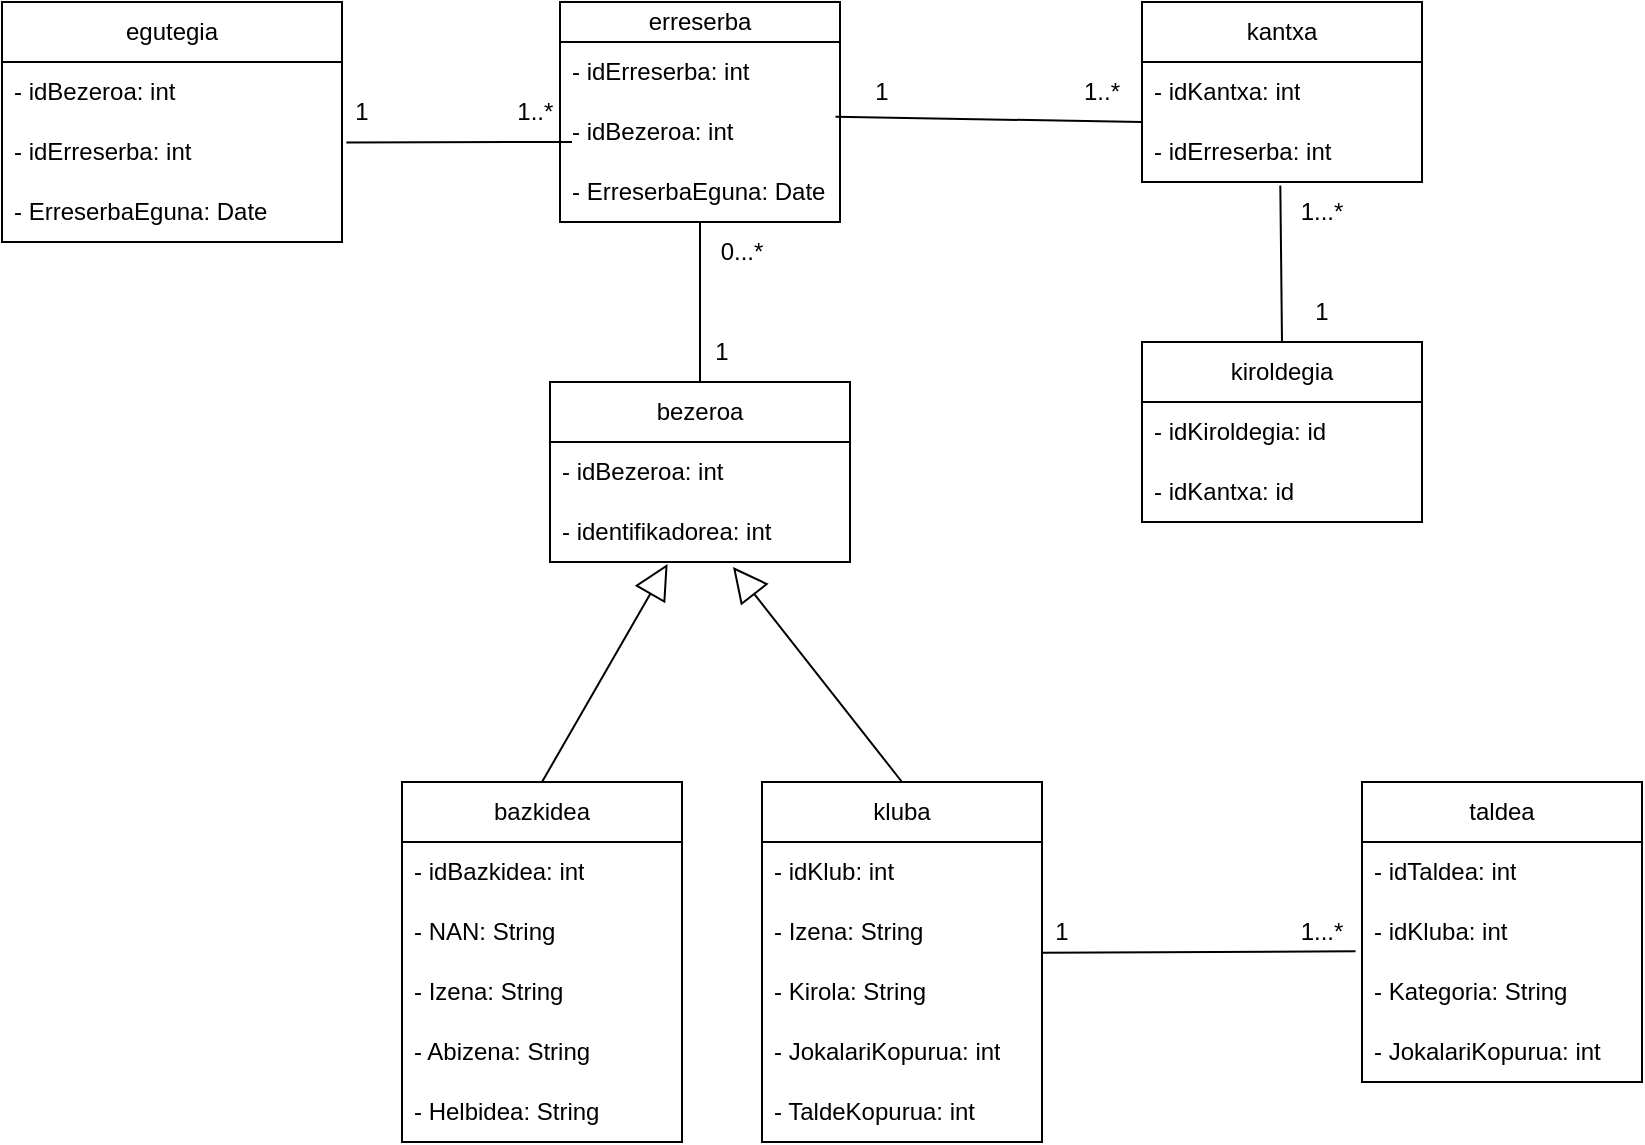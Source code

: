 <mxfile version="26.0.16">
  <diagram name="Página-1" id="cezT19q7rJIeeoFOfw-c">
    <mxGraphModel dx="2056" dy="1760" grid="1" gridSize="10" guides="1" tooltips="1" connect="1" arrows="1" fold="1" page="1" pageScale="1" pageWidth="827" pageHeight="1169" math="0" shadow="0">
      <root>
        <mxCell id="0" />
        <mxCell id="1" parent="0" />
        <mxCell id="qMgjsrB-8hhT-3KfEoN7-1" value="bezeroa" style="swimlane;fontStyle=0;childLayout=stackLayout;horizontal=1;startSize=30;horizontalStack=0;resizeParent=1;resizeParentMax=0;resizeLast=0;collapsible=1;marginBottom=0;whiteSpace=wrap;html=1;" parent="1" vertex="1">
          <mxGeometry x="254" y="-970" width="150" height="90" as="geometry" />
        </mxCell>
        <mxCell id="qMgjsrB-8hhT-3KfEoN7-2" value="- idBezeroa: int&amp;nbsp;" style="text;strokeColor=none;fillColor=none;align=left;verticalAlign=middle;spacingLeft=4;spacingRight=4;overflow=hidden;points=[[0,0.5],[1,0.5]];portConstraint=eastwest;rotatable=0;whiteSpace=wrap;html=1;" parent="qMgjsrB-8hhT-3KfEoN7-1" vertex="1">
          <mxGeometry y="30" width="150" height="30" as="geometry" />
        </mxCell>
        <mxCell id="qMgjsrB-8hhT-3KfEoN7-3" value="- identifikadorea: int" style="text;strokeColor=none;fillColor=none;align=left;verticalAlign=middle;spacingLeft=4;spacingRight=4;overflow=hidden;points=[[0,0.5],[1,0.5]];portConstraint=eastwest;rotatable=0;whiteSpace=wrap;html=1;" parent="qMgjsrB-8hhT-3KfEoN7-1" vertex="1">
          <mxGeometry y="60" width="150" height="30" as="geometry" />
        </mxCell>
        <mxCell id="qMgjsrB-8hhT-3KfEoN7-4" value="kluba" style="swimlane;fontStyle=0;childLayout=stackLayout;horizontal=1;startSize=30;horizontalStack=0;resizeParent=1;resizeParentMax=0;resizeLast=0;collapsible=1;marginBottom=0;whiteSpace=wrap;html=1;" parent="1" vertex="1">
          <mxGeometry x="360" y="-770" width="140" height="180" as="geometry" />
        </mxCell>
        <mxCell id="qMgjsrB-8hhT-3KfEoN7-5" value="- idKlub: int" style="text;strokeColor=none;fillColor=none;align=left;verticalAlign=middle;spacingLeft=4;spacingRight=4;overflow=hidden;points=[[0,0.5],[1,0.5]];portConstraint=eastwest;rotatable=0;whiteSpace=wrap;html=1;" parent="qMgjsrB-8hhT-3KfEoN7-4" vertex="1">
          <mxGeometry y="30" width="140" height="30" as="geometry" />
        </mxCell>
        <mxCell id="qMgjsrB-8hhT-3KfEoN7-6" value="- Izena: String" style="text;strokeColor=none;fillColor=none;align=left;verticalAlign=middle;spacingLeft=4;spacingRight=4;overflow=hidden;points=[[0,0.5],[1,0.5]];portConstraint=eastwest;rotatable=0;whiteSpace=wrap;html=1;" parent="qMgjsrB-8hhT-3KfEoN7-4" vertex="1">
          <mxGeometry y="60" width="140" height="30" as="geometry" />
        </mxCell>
        <mxCell id="qMgjsrB-8hhT-3KfEoN7-7" value="- Kirola: String" style="text;strokeColor=none;fillColor=none;align=left;verticalAlign=middle;spacingLeft=4;spacingRight=4;overflow=hidden;points=[[0,0.5],[1,0.5]];portConstraint=eastwest;rotatable=0;whiteSpace=wrap;html=1;" parent="qMgjsrB-8hhT-3KfEoN7-4" vertex="1">
          <mxGeometry y="90" width="140" height="30" as="geometry" />
        </mxCell>
        <mxCell id="qMgjsrB-8hhT-3KfEoN7-8" value="- JokalariKopurua: int" style="text;strokeColor=none;fillColor=none;align=left;verticalAlign=middle;spacingLeft=4;spacingRight=4;overflow=hidden;points=[[0,0.5],[1,0.5]];portConstraint=eastwest;rotatable=0;whiteSpace=wrap;html=1;" parent="qMgjsrB-8hhT-3KfEoN7-4" vertex="1">
          <mxGeometry y="120" width="140" height="30" as="geometry" />
        </mxCell>
        <mxCell id="qMgjsrB-8hhT-3KfEoN7-9" value="- TaldeKopurua: int" style="text;strokeColor=none;fillColor=none;align=left;verticalAlign=middle;spacingLeft=4;spacingRight=4;overflow=hidden;points=[[0,0.5],[1,0.5]];portConstraint=eastwest;rotatable=0;whiteSpace=wrap;html=1;" parent="qMgjsrB-8hhT-3KfEoN7-4" vertex="1">
          <mxGeometry y="150" width="140" height="30" as="geometry" />
        </mxCell>
        <mxCell id="qMgjsrB-8hhT-3KfEoN7-10" value="bazkidea" style="swimlane;fontStyle=0;childLayout=stackLayout;horizontal=1;startSize=30;horizontalStack=0;resizeParent=1;resizeParentMax=0;resizeLast=0;collapsible=1;marginBottom=0;whiteSpace=wrap;html=1;" parent="1" vertex="1">
          <mxGeometry x="180" y="-770" width="140" height="180" as="geometry" />
        </mxCell>
        <mxCell id="qMgjsrB-8hhT-3KfEoN7-11" value="- idBazkidea: int" style="text;strokeColor=none;fillColor=none;align=left;verticalAlign=middle;spacingLeft=4;spacingRight=4;overflow=hidden;points=[[0,0.5],[1,0.5]];portConstraint=eastwest;rotatable=0;whiteSpace=wrap;html=1;" parent="qMgjsrB-8hhT-3KfEoN7-10" vertex="1">
          <mxGeometry y="30" width="140" height="30" as="geometry" />
        </mxCell>
        <mxCell id="qMgjsrB-8hhT-3KfEoN7-12" value="- NAN: String" style="text;strokeColor=none;fillColor=none;align=left;verticalAlign=middle;spacingLeft=4;spacingRight=4;overflow=hidden;points=[[0,0.5],[1,0.5]];portConstraint=eastwest;rotatable=0;whiteSpace=wrap;html=1;" parent="qMgjsrB-8hhT-3KfEoN7-10" vertex="1">
          <mxGeometry y="60" width="140" height="30" as="geometry" />
        </mxCell>
        <mxCell id="qMgjsrB-8hhT-3KfEoN7-13" value="- Izena: String" style="text;strokeColor=none;fillColor=none;align=left;verticalAlign=middle;spacingLeft=4;spacingRight=4;overflow=hidden;points=[[0,0.5],[1,0.5]];portConstraint=eastwest;rotatable=0;whiteSpace=wrap;html=1;" parent="qMgjsrB-8hhT-3KfEoN7-10" vertex="1">
          <mxGeometry y="90" width="140" height="30" as="geometry" />
        </mxCell>
        <mxCell id="qMgjsrB-8hhT-3KfEoN7-14" value="- Abizena: String" style="text;strokeColor=none;fillColor=none;align=left;verticalAlign=middle;spacingLeft=4;spacingRight=4;overflow=hidden;points=[[0,0.5],[1,0.5]];portConstraint=eastwest;rotatable=0;whiteSpace=wrap;html=1;" parent="qMgjsrB-8hhT-3KfEoN7-10" vertex="1">
          <mxGeometry y="120" width="140" height="30" as="geometry" />
        </mxCell>
        <mxCell id="qMgjsrB-8hhT-3KfEoN7-15" value="- Helbidea: String" style="text;strokeColor=none;fillColor=none;align=left;verticalAlign=middle;spacingLeft=4;spacingRight=4;overflow=hidden;points=[[0,0.5],[1,0.5]];portConstraint=eastwest;rotatable=0;whiteSpace=wrap;html=1;" parent="qMgjsrB-8hhT-3KfEoN7-10" vertex="1">
          <mxGeometry y="150" width="140" height="30" as="geometry" />
        </mxCell>
        <mxCell id="qMgjsrB-8hhT-3KfEoN7-16" value="erreserba" style="swimlane;fontStyle=0;childLayout=stackLayout;horizontal=1;startSize=20;horizontalStack=0;resizeParent=1;resizeParentMax=0;resizeLast=0;collapsible=1;marginBottom=0;whiteSpace=wrap;html=1;" parent="1" vertex="1">
          <mxGeometry x="259" y="-1160" width="140" height="110" as="geometry" />
        </mxCell>
        <mxCell id="qMgjsrB-8hhT-3KfEoN7-17" value="- idErreserba: int" style="text;strokeColor=none;fillColor=none;align=left;verticalAlign=middle;spacingLeft=4;spacingRight=4;overflow=hidden;points=[[0,0.5],[1,0.5]];portConstraint=eastwest;rotatable=0;whiteSpace=wrap;html=1;" parent="qMgjsrB-8hhT-3KfEoN7-16" vertex="1">
          <mxGeometry y="20" width="140" height="30" as="geometry" />
        </mxCell>
        <mxCell id="qMgjsrB-8hhT-3KfEoN7-18" value="- idBezeroa: int" style="text;strokeColor=none;fillColor=none;align=left;verticalAlign=middle;spacingLeft=4;spacingRight=4;overflow=hidden;points=[[0,0.5],[1,0.5]];portConstraint=eastwest;rotatable=0;whiteSpace=wrap;html=1;" parent="qMgjsrB-8hhT-3KfEoN7-16" vertex="1">
          <mxGeometry y="50" width="140" height="30" as="geometry" />
        </mxCell>
        <mxCell id="qMgjsrB-8hhT-3KfEoN7-19" value="- ErreserbaEguna: Date" style="text;strokeColor=none;fillColor=none;align=left;verticalAlign=middle;spacingLeft=4;spacingRight=4;overflow=hidden;points=[[0,0.5],[1,0.5]];portConstraint=eastwest;rotatable=0;whiteSpace=wrap;html=1;" parent="qMgjsrB-8hhT-3KfEoN7-16" vertex="1">
          <mxGeometry y="80" width="140" height="30" as="geometry" />
        </mxCell>
        <mxCell id="qMgjsrB-8hhT-3KfEoN7-20" value="egutegia" style="swimlane;fontStyle=0;childLayout=stackLayout;horizontal=1;startSize=30;horizontalStack=0;resizeParent=1;resizeParentMax=0;resizeLast=0;collapsible=1;marginBottom=0;whiteSpace=wrap;html=1;" parent="1" vertex="1">
          <mxGeometry x="-20" y="-1160" width="170" height="120" as="geometry" />
        </mxCell>
        <mxCell id="qMgjsrB-8hhT-3KfEoN7-21" value="- idBezeroa: int" style="text;strokeColor=none;fillColor=none;align=left;verticalAlign=middle;spacingLeft=4;spacingRight=4;overflow=hidden;points=[[0,0.5],[1,0.5]];portConstraint=eastwest;rotatable=0;whiteSpace=wrap;html=1;" parent="qMgjsrB-8hhT-3KfEoN7-20" vertex="1">
          <mxGeometry y="30" width="170" height="30" as="geometry" />
        </mxCell>
        <mxCell id="qMgjsrB-8hhT-3KfEoN7-22" value="- idErreserba: int" style="text;strokeColor=none;fillColor=none;align=left;verticalAlign=middle;spacingLeft=4;spacingRight=4;overflow=hidden;points=[[0,0.5],[1,0.5]];portConstraint=eastwest;rotatable=0;whiteSpace=wrap;html=1;" parent="qMgjsrB-8hhT-3KfEoN7-20" vertex="1">
          <mxGeometry y="60" width="170" height="30" as="geometry" />
        </mxCell>
        <mxCell id="qMgjsrB-8hhT-3KfEoN7-23" value="- ErreserbaEguna: Date&amp;nbsp;" style="text;strokeColor=none;fillColor=none;align=left;verticalAlign=middle;spacingLeft=4;spacingRight=4;overflow=hidden;points=[[0,0.5],[1,0.5]];portConstraint=eastwest;rotatable=0;whiteSpace=wrap;html=1;" parent="qMgjsrB-8hhT-3KfEoN7-20" vertex="1">
          <mxGeometry y="90" width="170" height="30" as="geometry" />
        </mxCell>
        <mxCell id="qMgjsrB-8hhT-3KfEoN7-24" value="kantxa" style="swimlane;fontStyle=0;childLayout=stackLayout;horizontal=1;startSize=30;horizontalStack=0;resizeParent=1;resizeParentMax=0;resizeLast=0;collapsible=1;marginBottom=0;whiteSpace=wrap;html=1;" parent="1" vertex="1">
          <mxGeometry x="550" y="-1160" width="140" height="90" as="geometry" />
        </mxCell>
        <mxCell id="qMgjsrB-8hhT-3KfEoN7-25" value="- idKantxa: int" style="text;strokeColor=none;fillColor=none;align=left;verticalAlign=middle;spacingLeft=4;spacingRight=4;overflow=hidden;points=[[0,0.5],[1,0.5]];portConstraint=eastwest;rotatable=0;whiteSpace=wrap;html=1;" parent="qMgjsrB-8hhT-3KfEoN7-24" vertex="1">
          <mxGeometry y="30" width="140" height="30" as="geometry" />
        </mxCell>
        <mxCell id="qMgjsrB-8hhT-3KfEoN7-26" value="- idErreserba: int" style="text;strokeColor=none;fillColor=none;align=left;verticalAlign=middle;spacingLeft=4;spacingRight=4;overflow=hidden;points=[[0,0.5],[1,0.5]];portConstraint=eastwest;rotatable=0;whiteSpace=wrap;html=1;" parent="qMgjsrB-8hhT-3KfEoN7-24" vertex="1">
          <mxGeometry y="60" width="140" height="30" as="geometry" />
        </mxCell>
        <mxCell id="qMgjsrB-8hhT-3KfEoN7-27" value="kiroldegia" style="swimlane;fontStyle=0;childLayout=stackLayout;horizontal=1;startSize=30;horizontalStack=0;resizeParent=1;resizeParentMax=0;resizeLast=0;collapsible=1;marginBottom=0;whiteSpace=wrap;html=1;" parent="1" vertex="1">
          <mxGeometry x="550" y="-990" width="140" height="90" as="geometry" />
        </mxCell>
        <mxCell id="qMgjsrB-8hhT-3KfEoN7-28" value="- idKiroldegia: id" style="text;strokeColor=none;fillColor=none;align=left;verticalAlign=middle;spacingLeft=4;spacingRight=4;overflow=hidden;points=[[0,0.5],[1,0.5]];portConstraint=eastwest;rotatable=0;whiteSpace=wrap;html=1;" parent="qMgjsrB-8hhT-3KfEoN7-27" vertex="1">
          <mxGeometry y="30" width="140" height="30" as="geometry" />
        </mxCell>
        <mxCell id="qMgjsrB-8hhT-3KfEoN7-29" value="- idKantxa: id" style="text;strokeColor=none;fillColor=none;align=left;verticalAlign=middle;spacingLeft=4;spacingRight=4;overflow=hidden;points=[[0,0.5],[1,0.5]];portConstraint=eastwest;rotatable=0;whiteSpace=wrap;html=1;" parent="qMgjsrB-8hhT-3KfEoN7-27" vertex="1">
          <mxGeometry y="60" width="140" height="30" as="geometry" />
        </mxCell>
        <mxCell id="qMgjsrB-8hhT-3KfEoN7-30" value="taldea" style="swimlane;fontStyle=0;childLayout=stackLayout;horizontal=1;startSize=30;horizontalStack=0;resizeParent=1;resizeParentMax=0;resizeLast=0;collapsible=1;marginBottom=0;whiteSpace=wrap;html=1;" parent="1" vertex="1">
          <mxGeometry x="660" y="-770" width="140" height="150" as="geometry" />
        </mxCell>
        <mxCell id="qMgjsrB-8hhT-3KfEoN7-31" value="- idTaldea: int" style="text;strokeColor=none;fillColor=none;align=left;verticalAlign=middle;spacingLeft=4;spacingRight=4;overflow=hidden;points=[[0,0.5],[1,0.5]];portConstraint=eastwest;rotatable=0;whiteSpace=wrap;html=1;" parent="qMgjsrB-8hhT-3KfEoN7-30" vertex="1">
          <mxGeometry y="30" width="140" height="30" as="geometry" />
        </mxCell>
        <mxCell id="qMgjsrB-8hhT-3KfEoN7-32" value="- idKluba: int" style="text;strokeColor=none;fillColor=none;align=left;verticalAlign=middle;spacingLeft=4;spacingRight=4;overflow=hidden;points=[[0,0.5],[1,0.5]];portConstraint=eastwest;rotatable=0;whiteSpace=wrap;html=1;" parent="qMgjsrB-8hhT-3KfEoN7-30" vertex="1">
          <mxGeometry y="60" width="140" height="30" as="geometry" />
        </mxCell>
        <mxCell id="qMgjsrB-8hhT-3KfEoN7-33" value="- Kategoria: String" style="text;strokeColor=none;fillColor=none;align=left;verticalAlign=middle;spacingLeft=4;spacingRight=4;overflow=hidden;points=[[0,0.5],[1,0.5]];portConstraint=eastwest;rotatable=0;whiteSpace=wrap;html=1;" parent="qMgjsrB-8hhT-3KfEoN7-30" vertex="1">
          <mxGeometry y="90" width="140" height="30" as="geometry" />
        </mxCell>
        <mxCell id="qMgjsrB-8hhT-3KfEoN7-34" value="- JokalariKopurua: int&amp;nbsp;" style="text;strokeColor=none;fillColor=none;align=left;verticalAlign=middle;spacingLeft=4;spacingRight=4;overflow=hidden;points=[[0,0.5],[1,0.5]];portConstraint=eastwest;rotatable=0;whiteSpace=wrap;html=1;" parent="qMgjsrB-8hhT-3KfEoN7-30" vertex="1">
          <mxGeometry y="120" width="140" height="30" as="geometry" />
        </mxCell>
        <mxCell id="qMgjsrB-8hhT-3KfEoN7-35" value="" style="endArrow=none;html=1;rounded=0;exitX=0.997;exitY=0.847;exitDx=0;exitDy=0;exitPerimeter=0;entryX=-0.023;entryY=0.82;entryDx=0;entryDy=0;entryPerimeter=0;" parent="1" source="qMgjsrB-8hhT-3KfEoN7-6" target="qMgjsrB-8hhT-3KfEoN7-32" edge="1">
          <mxGeometry width="50" height="50" relative="1" as="geometry">
            <mxPoint x="530" y="-660" as="sourcePoint" />
            <mxPoint x="620" y="-690" as="targetPoint" />
          </mxGeometry>
        </mxCell>
        <mxCell id="qMgjsrB-8hhT-3KfEoN7-36" value="1...*" style="text;html=1;align=center;verticalAlign=middle;whiteSpace=wrap;rounded=0;" parent="1" vertex="1">
          <mxGeometry x="610" y="-710" width="60" height="30" as="geometry" />
        </mxCell>
        <mxCell id="qMgjsrB-8hhT-3KfEoN7-37" value="1" style="text;html=1;align=center;verticalAlign=middle;whiteSpace=wrap;rounded=0;" parent="1" vertex="1">
          <mxGeometry x="480" y="-710" width="60" height="30" as="geometry" />
        </mxCell>
        <mxCell id="qMgjsrB-8hhT-3KfEoN7-38" value="" style="endArrow=block;html=1;rounded=0;endFill=0;endSize=15;targetPerimeterSpacing=0;exitX=0.5;exitY=0;exitDx=0;exitDy=0;entryX=0.61;entryY=1.083;entryDx=0;entryDy=0;entryPerimeter=0;" parent="1" source="qMgjsrB-8hhT-3KfEoN7-4" target="qMgjsrB-8hhT-3KfEoN7-3" edge="1">
          <mxGeometry width="50" height="50" relative="1" as="geometry">
            <mxPoint x="420" y="-520" as="sourcePoint" />
            <mxPoint x="420" y="-850" as="targetPoint" />
          </mxGeometry>
        </mxCell>
        <mxCell id="qMgjsrB-8hhT-3KfEoN7-39" value="" style="endArrow=block;html=1;rounded=0;endFill=0;endSize=15;targetPerimeterSpacing=0;entryX=0.392;entryY=1.032;entryDx=0;entryDy=0;entryPerimeter=0;exitX=0.5;exitY=0;exitDx=0;exitDy=0;" parent="1" source="qMgjsrB-8hhT-3KfEoN7-10" target="qMgjsrB-8hhT-3KfEoN7-3" edge="1">
          <mxGeometry width="50" height="50" relative="1" as="geometry">
            <mxPoint x="180" y="-850" as="sourcePoint" />
            <mxPoint x="253" y="-587" as="targetPoint" />
          </mxGeometry>
        </mxCell>
        <mxCell id="qMgjsrB-8hhT-3KfEoN7-40" value="" style="endArrow=none;html=1;rounded=0;exitX=0.5;exitY=0;exitDx=0;exitDy=0;" parent="1" source="qMgjsrB-8hhT-3KfEoN7-1" edge="1">
          <mxGeometry width="50" height="50" relative="1" as="geometry">
            <mxPoint x="323" y="-970" as="sourcePoint" />
            <mxPoint x="329" y="-1050" as="targetPoint" />
          </mxGeometry>
        </mxCell>
        <mxCell id="qMgjsrB-8hhT-3KfEoN7-41" value="1" style="text;html=1;align=center;verticalAlign=middle;whiteSpace=wrap;rounded=0;" parent="1" vertex="1">
          <mxGeometry x="310" y="-1000" width="60" height="30" as="geometry" />
        </mxCell>
        <mxCell id="qMgjsrB-8hhT-3KfEoN7-42" value="0...*" style="text;html=1;align=center;verticalAlign=middle;whiteSpace=wrap;rounded=0;" parent="1" vertex="1">
          <mxGeometry x="320" y="-1050" width="60" height="30" as="geometry" />
        </mxCell>
        <mxCell id="qMgjsrB-8hhT-3KfEoN7-43" value="" style="endArrow=none;html=1;rounded=0;entryX=0;entryY=0;entryDx=0;entryDy=0;entryPerimeter=0;exitX=0.984;exitY=0.247;exitDx=0;exitDy=0;exitPerimeter=0;" parent="1" source="qMgjsrB-8hhT-3KfEoN7-18" target="qMgjsrB-8hhT-3KfEoN7-26" edge="1">
          <mxGeometry width="50" height="50" relative="1" as="geometry">
            <mxPoint x="400" y="-1104.5" as="sourcePoint" />
            <mxPoint x="470" y="-1105.5" as="targetPoint" />
          </mxGeometry>
        </mxCell>
        <mxCell id="qMgjsrB-8hhT-3KfEoN7-44" value="1" style="text;html=1;align=center;verticalAlign=middle;whiteSpace=wrap;rounded=0;" parent="1" vertex="1">
          <mxGeometry x="390" y="-1130" width="60" height="30" as="geometry" />
        </mxCell>
        <mxCell id="qMgjsrB-8hhT-3KfEoN7-45" value="1..*" style="text;html=1;align=center;verticalAlign=middle;whiteSpace=wrap;rounded=0;" parent="1" vertex="1">
          <mxGeometry x="500" y="-1130" width="60" height="30" as="geometry" />
        </mxCell>
        <mxCell id="QZjPT5ANXUJSykzraOlL-1" value="" style="endArrow=none;html=1;rounded=0;exitX=0.5;exitY=0;exitDx=0;exitDy=0;entryX=0.494;entryY=1.06;entryDx=0;entryDy=0;entryPerimeter=0;" parent="1" source="qMgjsrB-8hhT-3KfEoN7-27" target="qMgjsrB-8hhT-3KfEoN7-26" edge="1">
          <mxGeometry width="50" height="50" relative="1" as="geometry">
            <mxPoint x="580" y="-1020" as="sourcePoint" />
            <mxPoint x="630" y="-1070" as="targetPoint" />
          </mxGeometry>
        </mxCell>
        <mxCell id="QZjPT5ANXUJSykzraOlL-5" value="1" style="text;html=1;align=center;verticalAlign=middle;whiteSpace=wrap;rounded=0;" parent="1" vertex="1">
          <mxGeometry x="610" y="-1020" width="60" height="30" as="geometry" />
        </mxCell>
        <mxCell id="QZjPT5ANXUJSykzraOlL-8" value="1...*" style="text;html=1;align=center;verticalAlign=middle;whiteSpace=wrap;rounded=0;" parent="1" vertex="1">
          <mxGeometry x="610" y="-1070" width="60" height="30" as="geometry" />
        </mxCell>
        <mxCell id="E-x2DLLp-nnr1z0MbyQY-1" value="" style="endArrow=none;html=1;rounded=0;entryX=0.75;entryY=1;entryDx=0;entryDy=0;exitX=0.37;exitY=1.007;exitDx=0;exitDy=0;exitPerimeter=0;" edge="1" parent="1" source="E-x2DLLp-nnr1z0MbyQY-4" target="E-x2DLLp-nnr1z0MbyQY-2">
          <mxGeometry width="50" height="50" relative="1" as="geometry">
            <mxPoint x="180" y="-1060" as="sourcePoint" />
            <mxPoint x="230" y="-1110" as="targetPoint" />
          </mxGeometry>
        </mxCell>
        <mxCell id="E-x2DLLp-nnr1z0MbyQY-2" value="1..*&amp;nbsp;&amp;nbsp;" style="text;html=1;align=center;verticalAlign=middle;whiteSpace=wrap;rounded=0;" vertex="1" parent="1">
          <mxGeometry x="220" y="-1120" width="60" height="30" as="geometry" />
        </mxCell>
        <mxCell id="E-x2DLLp-nnr1z0MbyQY-4" value="1" style="text;html=1;align=center;verticalAlign=middle;whiteSpace=wrap;rounded=0;" vertex="1" parent="1">
          <mxGeometry x="130" y="-1120" width="60" height="30" as="geometry" />
        </mxCell>
      </root>
    </mxGraphModel>
  </diagram>
</mxfile>
